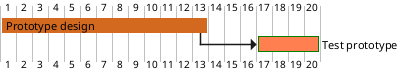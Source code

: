 {
  "sha1": "59apybz4eeoiyrz24htioooqi8bgsjt",
  "insertion": {
    "when": "2024-05-30T20:48:20.690Z",
    "user": "plantuml@gmail.com"
  }
}
@startgantt
[Prototype design] lasts 13 days
[Test prototype] lasts 4 days
[Test prototype] starts 3 days after [Prototype design]'s end
[Prototype design] is colored in Chocolate 
[Test prototype] is colored in Coral/Green 
@endgantt

